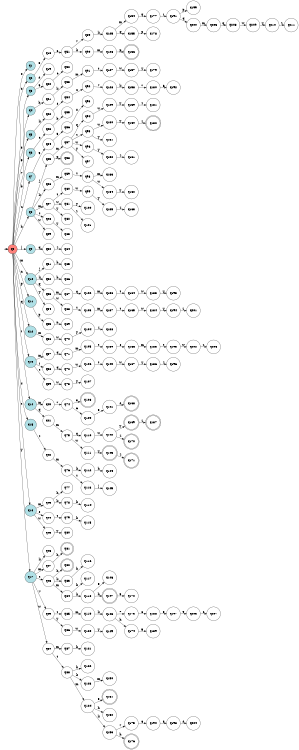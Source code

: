 digraph APTAALF {
__start0 [style = invis, shape = none, label = "", width = 0, height = 0];

rankdir=LR;
size="8,5";

s0 [style="filled", color="black", fillcolor="#ff817b" shape="circle", label="q0"];
s1 [style="filled", color="black", fillcolor="powderblue" shape="circle", label="q1"];
s2 [style="filled", color="black", fillcolor="powderblue" shape="circle", label="q2"];
s3 [style="filled", color="black", fillcolor="powderblue" shape="circle", label="q3"];
s4 [style="filled", color="black", fillcolor="powderblue" shape="circle", label="q4"];
s5 [style="filled", color="black", fillcolor="powderblue" shape="circle", label="q5"];
s6 [style="filled", color="black", fillcolor="powderblue" shape="circle", label="q6"];
s7 [style="filled", color="black", fillcolor="powderblue" shape="circle", label="q7"];
s8 [style="filled", color="black", fillcolor="powderblue" shape="circle", label="q8"];
s9 [style="filled", color="black", fillcolor="powderblue" shape="circle", label="q9"];
s10 [style="filled", color="black", fillcolor="powderblue" shape="circle", label="q10"];
s11 [style="filled", color="black", fillcolor="powderblue" shape="circle", label="q11"];
s12 [style="filled", color="black", fillcolor="powderblue" shape="circle", label="q12"];
s13 [style="filled", color="black", fillcolor="powderblue" shape="circle", label="q13"];
s14 [style="filled", color="black", fillcolor="powderblue" shape="circle", label="q14"];
s15 [style="filled", color="black", fillcolor="powderblue" shape="circle", label="q15"];
s16 [style="filled", color="black", fillcolor="powderblue" shape="circle", label="q16"];
s17 [style="filled", color="black", fillcolor="powderblue" shape="circle", label="q17"];
s18 [style="filled", color="black", fillcolor="white" shape="circle", label="q18"];
s19 [style="filled", color="black", fillcolor="white" shape="circle", label="q19"];
s20 [style="filled", color="black", fillcolor="white" shape="circle", label="q20"];
s21 [style="filled", color="black", fillcolor="white" shape="circle", label="q21"];
s22 [style="filled", color="black", fillcolor="white" shape="circle", label="q22"];
s23 [style="filled", color="black", fillcolor="white" shape="circle", label="q23"];
s24 [style="filled", color="black", fillcolor="white" shape="circle", label="q24"];
s25 [style="filled", color="black", fillcolor="white" shape="circle", label="q25"];
s26 [style="filled", color="black", fillcolor="white" shape="circle", label="q26"];
s27 [style="filled", color="black", fillcolor="white" shape="circle", label="q27"];
s28 [style="filled", color="black", fillcolor="white" shape="circle", label="q28"];
s29 [style="filled", color="black", fillcolor="white" shape="circle", label="q29"];
s30 [style="filled", color="black", fillcolor="white" shape="circle", label="q30"];
s31 [style="filled", color="black", fillcolor="white" shape="circle", label="q31"];
s32 [style="filled", color="black", fillcolor="white" shape="circle", label="q32"];
s33 [style="filled", color="black", fillcolor="white" shape="circle", label="q33"];
s34 [style="filled", color="black", fillcolor="white" shape="circle", label="q34"];
s35 [style="filled", color="black", fillcolor="white" shape="circle", label="q35"];
s36 [style="filled", color="black", fillcolor="white" shape="circle", label="q36"];
s37 [style="filled", color="black", fillcolor="white" shape="circle", label="q37"];
s38 [style="filled", color="black", fillcolor="white" shape="circle", label="q38"];
s39 [style="filled", color="black", fillcolor="white" shape="circle", label="q39"];
s40 [style="filled", color="black", fillcolor="white" shape="circle", label="q40"];
s41 [style="filled", color="black", fillcolor="white" shape="circle", label="q41"];
s42 [style="filled", color="black", fillcolor="white" shape="circle", label="q42"];
s43 [style="filled", color="black", fillcolor="white" shape="circle", label="q43"];
s44 [style="filled", color="black", fillcolor="white" shape="circle", label="q44"];
s45 [style="filled", color="black", fillcolor="white" shape="circle", label="q45"];
s46 [style="filled", color="black", fillcolor="white" shape="circle", label="q46"];
s47 [style="filled", color="black", fillcolor="white" shape="circle", label="q47"];
s48 [style="filled", color="black", fillcolor="white" shape="circle", label="q48"];
s49 [style="filled", color="black", fillcolor="white" shape="circle", label="q49"];
s50 [style="filled", color="black", fillcolor="white" shape="circle", label="q50"];
s51 [style="filled", color="black", fillcolor="white" shape="circle", label="q51"];
s52 [style="filled", color="black", fillcolor="white" shape="circle", label="q52"];
s53 [style="filled", color="black", fillcolor="white" shape="circle", label="q53"];
s54 [style="filled", color="black", fillcolor="white" shape="circle", label="q54"];
s55 [style="filled", color="black", fillcolor="white" shape="circle", label="q55"];
s56 [style="filled", color="black", fillcolor="white" shape="circle", label="q56"];
s57 [style="filled", color="black", fillcolor="white" shape="circle", label="q57"];
s58 [style="rounded,filled", color="black", fillcolor="white" shape="doublecircle", label="q58"];
s59 [style="filled", color="black", fillcolor="white" shape="circle", label="q59"];
s60 [style="filled", color="black", fillcolor="white" shape="circle", label="q60"];
s61 [style="filled", color="black", fillcolor="white" shape="circle", label="q61"];
s62 [style="filled", color="black", fillcolor="white" shape="circle", label="q62"];
s63 [style="filled", color="black", fillcolor="white" shape="circle", label="q63"];
s64 [style="filled", color="black", fillcolor="white" shape="circle", label="q64"];
s65 [style="filled", color="black", fillcolor="white" shape="circle", label="q65"];
s66 [style="filled", color="black", fillcolor="white" shape="circle", label="q66"];
s67 [style="filled", color="black", fillcolor="white" shape="circle", label="q67"];
s68 [style="filled", color="black", fillcolor="white" shape="circle", label="q68"];
s69 [style="filled", color="black", fillcolor="white" shape="circle", label="q69"];
s70 [style="filled", color="black", fillcolor="white" shape="circle", label="q70"];
s71 [style="filled", color="black", fillcolor="white" shape="circle", label="q71"];
s72 [style="filled", color="black", fillcolor="white" shape="circle", label="q72"];
s73 [style="filled", color="black", fillcolor="white" shape="circle", label="q73"];
s74 [style="filled", color="black", fillcolor="white" shape="circle", label="q74"];
s75 [style="filled", color="black", fillcolor="white" shape="circle", label="q75"];
s76 [style="filled", color="black", fillcolor="white" shape="circle", label="q76"];
s77 [style="filled", color="black", fillcolor="white" shape="circle", label="q77"];
s78 [style="filled", color="black", fillcolor="white" shape="circle", label="q78"];
s79 [style="filled", color="black", fillcolor="white" shape="circle", label="q79"];
s80 [style="filled", color="black", fillcolor="white" shape="circle", label="q80"];
s81 [style="rounded,filled", color="black", fillcolor="white" shape="doublecircle", label="q81"];
s82 [style="rounded,filled", color="black", fillcolor="white" shape="doublecircle", label="q82"];
s83 [style="filled", color="black", fillcolor="white" shape="circle", label="q83"];
s84 [style="filled", color="black", fillcolor="white" shape="circle", label="q84"];
s85 [style="filled", color="black", fillcolor="white" shape="circle", label="q85"];
s86 [style="filled", color="black", fillcolor="white" shape="circle", label="q86"];
s87 [style="filled", color="black", fillcolor="white" shape="circle", label="q87"];
s88 [style="filled", color="black", fillcolor="white" shape="circle", label="q88"];
s89 [style="filled", color="black", fillcolor="white" shape="circle", label="q89"];
s90 [style="filled", color="black", fillcolor="white" shape="circle", label="q90"];
s91 [style="filled", color="black", fillcolor="white" shape="circle", label="q91"];
s92 [style="filled", color="black", fillcolor="white" shape="circle", label="q92"];
s93 [style="filled", color="black", fillcolor="white" shape="circle", label="q93"];
s94 [style="filled", color="black", fillcolor="white" shape="circle", label="q94"];
s95 [style="filled", color="black", fillcolor="white" shape="circle", label="q95"];
s96 [style="filled", color="black", fillcolor="white" shape="circle", label="q96"];
s97 [style="filled", color="black", fillcolor="white" shape="circle", label="q97"];
s98 [style="filled", color="black", fillcolor="white" shape="circle", label="q98"];
s99 [style="filled", color="black", fillcolor="white" shape="circle", label="q99"];
s100 [style="filled", color="black", fillcolor="white" shape="circle", label="q100"];
s101 [style="filled", color="black", fillcolor="white" shape="circle", label="q101"];
s102 [style="filled", color="black", fillcolor="white" shape="circle", label="q102"];
s103 [style="filled", color="black", fillcolor="white" shape="circle", label="q103"];
s104 [style="filled", color="black", fillcolor="white" shape="circle", label="q104"];
s105 [style="filled", color="black", fillcolor="white" shape="circle", label="q105"];
s106 [style="filled", color="black", fillcolor="white" shape="circle", label="q106"];
s107 [style="filled", color="black", fillcolor="white" shape="circle", label="q107"];
s108 [style="rounded,filled", color="black", fillcolor="white" shape="doublecircle", label="q108"];
s109 [style="filled", color="black", fillcolor="white" shape="circle", label="q109"];
s110 [style="filled", color="black", fillcolor="white" shape="circle", label="q110"];
s111 [style="filled", color="black", fillcolor="white" shape="circle", label="q111"];
s112 [style="filled", color="black", fillcolor="white" shape="circle", label="q112"];
s113 [style="filled", color="black", fillcolor="white" shape="circle", label="q113"];
s114 [style="filled", color="black", fillcolor="white" shape="circle", label="q114"];
s115 [style="filled", color="black", fillcolor="white" shape="circle", label="q115"];
s116 [style="filled", color="black", fillcolor="white" shape="circle", label="q116"];
s117 [style="filled", color="black", fillcolor="white" shape="circle", label="q117"];
s118 [style="filled", color="black", fillcolor="white" shape="circle", label="q118"];
s119 [style="filled", color="black", fillcolor="white" shape="circle", label="q119"];
s120 [style="filled", color="black", fillcolor="white" shape="circle", label="q120"];
s121 [style="filled", color="black", fillcolor="white" shape="circle", label="q121"];
s122 [style="filled", color="black", fillcolor="white" shape="circle", label="q122"];
s123 [style="filled", color="black", fillcolor="white" shape="circle", label="q123"];
s124 [style="filled", color="black", fillcolor="white" shape="circle", label="q124"];
s125 [style="filled", color="black", fillcolor="white" shape="circle", label="q125"];
s126 [style="filled", color="black", fillcolor="white" shape="circle", label="q126"];
s127 [style="filled", color="black", fillcolor="white" shape="circle", label="q127"];
s128 [style="filled", color="black", fillcolor="white" shape="circle", label="q128"];
s129 [style="filled", color="black", fillcolor="white" shape="circle", label="q129"];
s130 [style="filled", color="black", fillcolor="white" shape="circle", label="q130"];
s131 [style="filled", color="black", fillcolor="white" shape="circle", label="q131"];
s132 [style="filled", color="black", fillcolor="white" shape="circle", label="q132"];
s133 [style="filled", color="black", fillcolor="white" shape="circle", label="q133"];
s134 [style="filled", color="black", fillcolor="white" shape="circle", label="q134"];
s135 [style="filled", color="black", fillcolor="white" shape="circle", label="q135"];
s136 [style="filled", color="black", fillcolor="white" shape="circle", label="q136"];
s137 [style="filled", color="black", fillcolor="white" shape="circle", label="q137"];
s138 [style="filled", color="black", fillcolor="white" shape="circle", label="q138"];
s139 [style="filled", color="black", fillcolor="white" shape="circle", label="q139"];
s140 [style="filled", color="black", fillcolor="white" shape="circle", label="q140"];
s141 [style="filled", color="black", fillcolor="white" shape="circle", label="q141"];
s142 [style="filled", color="black", fillcolor="white" shape="circle", label="q142"];
s143 [style="rounded,filled", color="black", fillcolor="white" shape="doublecircle", label="q143"];
s144 [style="filled", color="black", fillcolor="white" shape="circle", label="q144"];
s145 [style="filled", color="black", fillcolor="white" shape="circle", label="q145"];
s146 [style="filled", color="black", fillcolor="white" shape="circle", label="q146"];
s147 [style="rounded,filled", color="black", fillcolor="white" shape="doublecircle", label="q147"];
s148 [style="filled", color="black", fillcolor="white" shape="circle", label="q148"];
s149 [style="filled", color="black", fillcolor="white" shape="circle", label="q149"];
s150 [style="filled", color="black", fillcolor="white" shape="circle", label="q150"];
s151 [style="rounded,filled", color="black", fillcolor="white" shape="doublecircle", label="q151"];
s152 [style="filled", color="black", fillcolor="white" shape="circle", label="q152"];
s153 [style="filled", color="black", fillcolor="white" shape="circle", label="q153"];
s154 [style="filled", color="black", fillcolor="white" shape="circle", label="q154"];
s155 [style="filled", color="black", fillcolor="white" shape="circle", label="q155"];
s156 [style="rounded,filled", color="black", fillcolor="white" shape="doublecircle", label="q156"];
s157 [style="filled", color="black", fillcolor="white" shape="circle", label="q157"];
s158 [style="filled", color="black", fillcolor="white" shape="circle", label="q158"];
s159 [style="filled", color="black", fillcolor="white" shape="circle", label="q159"];
s160 [style="filled", color="black", fillcolor="white" shape="circle", label="q160"];
s161 [style="filled", color="black", fillcolor="white" shape="circle", label="q161"];
s162 [style="filled", color="black", fillcolor="white" shape="circle", label="q162"];
s163 [style="filled", color="black", fillcolor="white" shape="circle", label="q163"];
s164 [style="filled", color="black", fillcolor="white" shape="circle", label="q164"];
s165 [style="filled", color="black", fillcolor="white" shape="circle", label="q165"];
s166 [style="filled", color="black", fillcolor="white" shape="circle", label="q166"];
s167 [style="filled", color="black", fillcolor="white" shape="circle", label="q167"];
s168 [style="rounded,filled", color="black", fillcolor="white" shape="doublecircle", label="q168"];
s169 [style="rounded,filled", color="black", fillcolor="white" shape="doublecircle", label="q169"];
s170 [style="rounded,filled", color="black", fillcolor="white" shape="doublecircle", label="q170"];
s171 [style="rounded,filled", color="black", fillcolor="white" shape="doublecircle", label="q171"];
s172 [style="filled", color="black", fillcolor="white" shape="circle", label="q172"];
s173 [style="filled", color="black", fillcolor="white" shape="circle", label="q173"];
s174 [style="filled", color="black", fillcolor="white" shape="circle", label="q174"];
s175 [style="filled", color="black", fillcolor="white" shape="circle", label="q175"];
s176 [style="rounded,filled", color="black", fillcolor="white" shape="doublecircle", label="q176"];
s177 [style="filled", color="black", fillcolor="white" shape="circle", label="q177"];
s178 [style="filled", color="black", fillcolor="white" shape="circle", label="q178"];
s179 [style="filled", color="black", fillcolor="white" shape="circle", label="q179"];
s180 [style="filled", color="black", fillcolor="white" shape="circle", label="q180"];
s181 [style="filled", color="black", fillcolor="white" shape="circle", label="q181"];
s182 [style="rounded,filled", color="black", fillcolor="white" shape="doublecircle", label="q182"];
s183 [style="filled", color="black", fillcolor="white" shape="circle", label="q183"];
s184 [style="filled", color="black", fillcolor="white" shape="circle", label="q184"];
s185 [style="filled", color="black", fillcolor="white" shape="circle", label="q185"];
s186 [style="filled", color="black", fillcolor="white" shape="circle", label="q186"];
s187 [style="rounded,filled", color="black", fillcolor="white" shape="doublecircle", label="q187"];
s188 [style="filled", color="black", fillcolor="white" shape="circle", label="q188"];
s189 [style="filled", color="black", fillcolor="white" shape="circle", label="q189"];
s190 [style="filled", color="black", fillcolor="white" shape="circle", label="q190"];
s191 [style="filled", color="black", fillcolor="white" shape="circle", label="q191"];
s192 [style="filled", color="black", fillcolor="white" shape="circle", label="q192"];
s193 [style="filled", color="black", fillcolor="white" shape="circle", label="q193"];
s194 [style="filled", color="black", fillcolor="white" shape="circle", label="q194"];
s195 [style="filled", color="black", fillcolor="white" shape="circle", label="q195"];
s196 [style="filled", color="black", fillcolor="white" shape="circle", label="q196"];
s197 [style="filled", color="black", fillcolor="white" shape="circle", label="q197"];
s198 [style="filled", color="black", fillcolor="white" shape="circle", label="q198"];
s199 [style="filled", color="black", fillcolor="white" shape="circle", label="q199"];
s200 [style="filled", color="black", fillcolor="white" shape="circle", label="q200"];
s201 [style="filled", color="black", fillcolor="white" shape="circle", label="q201"];
s202 [style="filled", color="black", fillcolor="white" shape="circle", label="q202"];
s203 [style="filled", color="black", fillcolor="white" shape="circle", label="q203"];
s204 [style="filled", color="black", fillcolor="white" shape="circle", label="q204"];
s205 [style="filled", color="black", fillcolor="white" shape="circle", label="q205"];
s206 [style="filled", color="black", fillcolor="white" shape="circle", label="q206"];
s207 [style="filled", color="black", fillcolor="white" shape="circle", label="q207"];
s208 [style="filled", color="black", fillcolor="white" shape="circle", label="q208"];
s209 [style="filled", color="black", fillcolor="white" shape="circle", label="q209"];
s210 [style="filled", color="black", fillcolor="white" shape="circle", label="q210"];
s211 [style="filled", color="black", fillcolor="white" shape="circle", label="q211"];
subgraph cluster_main { 
	graph [pad=".75", ranksep="0.15", nodesep="0.15"];
	 style=invis; 
	__start0 -> s0 [penwidth=2];
}
s0 -> s1 [label="0"];
s0 -> s2 [label="2"];
s0 -> s3 [label="3"];
s0 -> s4 [label="5"];
s0 -> s5 [label="7"];
s0 -> s6 [label="b"];
s0 -> s7 [label="c"];
s0 -> s8 [label="h"];
s0 -> s9 [label="j"];
s0 -> s10 [label="m"];
s0 -> s11 [label="n"];
s0 -> s12 [label="p"];
s0 -> s13 [label="q"];
s0 -> s14 [label="r"];
s0 -> s15 [label="s"];
s0 -> s16 [label="t"];
s0 -> s17 [label="y"];
s2 -> s18 [label="3"];
s3 -> s19 [label="2"];
s3 -> s20 [label="9"];
s4 -> s21 [label="h"];
s5 -> s22 [label="k"];
s6 -> s23 [label="c"];
s7 -> s24 [label="9"];
s8 -> s25 [label="j"];
s8 -> s26 [label="k"];
s8 -> s27 [label="m"];
s8 -> s28 [label="t"];
s8 -> s29 [label="w"];
s9 -> s30 [label="q"];
s10 -> s31 [label="j"];
s10 -> s32 [label="k"];
s10 -> s33 [label="q"];
s10 -> s34 [label="y"];
s11 -> s35 [label="p"];
s12 -> s36 [label="m"];
s13 -> s37 [label="m"];
s13 -> s38 [label="r"];
s13 -> s39 [label="t"];
s14 -> s40 [label="m"];
s14 -> s41 [label="q"];
s15 -> s42 [label="t"];
s16 -> s43 [label="m"];
s16 -> s44 [label="s"];
s16 -> s45 [label="w"];
s17 -> s46 [label="k"];
s17 -> s47 [label="m"];
s17 -> s48 [label="t"];
s17 -> s49 [label="v"];
s17 -> s50 [label="w"];
s18 -> s51 [label="6"];
s20 -> s52 [label="c"];
s21 -> s53 [label="k"];
s22 -> s54 [label="s"];
s23 -> s55 [label="b"];
s24 -> s56 [label="3"];
s25 -> s57 [label="m"];
s25 -> s58 [label="p"];
s26 -> s59 [label="m"];
s27 -> s60 [label="t"];
s27 -> s61 [label="w"];
s27 -> s62 [label="y"];
s28 -> s63 [label="y"];
s30 -> s64 [label="z"];
s31 -> s65 [label="h"];
s32 -> s66 [label="h"];
s33 -> s67 [label="m"];
s33 -> s68 [label="w"];
s35 -> s69 [label="n"];
s36 -> s70 [label="w"];
s37 -> s71 [label="q"];
s38 -> s72 [label="q"];
s39 -> s73 [label="w"];
s40 -> s74 [label="7"];
s41 -> s75 [label="m"];
s42 -> s76 [label="m"];
s43 -> s77 [label="h"];
s43 -> s78 [label="k"];
s44 -> s79 [label="t"];
s45 -> s80 [label="y"];
s47 -> s81 [label="h"];
s48 -> s82 [label="h"];
s48 -> s83 [label="k"];
s48 -> s84 [label="m"];
s49 -> s85 [label="t"];
s49 -> s86 [label="y"];
s50 -> s87 [label="m"];
s50 -> s88 [label="t"];
s51 -> s89 [label="7"];
s51 -> s90 [label="k"];
s53 -> s91 [label="m"];
s54 -> s92 [label="u"];
s56 -> s93 [label="2"];
s57 -> s94 [label="q"];
s57 -> s95 [label="t"];
s57 -> s96 [label="w"];
s57 -> s97 [label="y"];
s59 -> s98 [label="t"];
s60 -> s99 [label="w"];
s61 -> s100 [label="y"];
s61 -> s101 [label="z"];
s67 -> s102 [label="q"];
s68 -> s103 [label="t"];
s70 -> s104 [label="y"];
s71 -> s105 [label="m"];
s72 -> s106 [label="w"];
s73 -> s107 [label="y"];
s74 -> s108 [label="3"];
s74 -> s109 [label="6"];
s75 -> s110 [label="q"];
s75 -> s111 [label="w"];
s76 -> s112 [label="k"];
s76 -> s113 [label="t"];
s78 -> s114 [label="h"];
s79 -> s115 [label="h"];
s83 -> s116 [label="h"];
s84 -> s117 [label="h"];
s84 -> s118 [label="k"];
s85 -> s119 [label="m"];
s86 -> s120 [label="w"];
s87 -> s121 [label="h"];
s88 -> s122 [label="h"];
s88 -> s123 [label="k"];
s88 -> s124 [label="m"];
s89 -> s125 [label="k"];
s90 -> s126 [label="m"];
s91 -> s127 [label="t"];
s92 -> s128 [label="7"];
s94 -> s129 [label="w"];
s95 -> s130 [label="w"];
s95 -> s131 [label="y"];
s96 -> s132 [label="y"];
s98 -> s133 [label="m"];
s98 -> s134 [label="w"];
s99 -> s135 [label="y"];
s102 -> s136 [label="m"];
s103 -> s137 [label="m"];
s104 -> s138 [label="z"];
s105 -> s139 [label="t"];
s106 -> s140 [label="t"];
s109 -> s141 [label="3"];
s110 -> s142 [label="w"];
s111 -> s143 [label="y"];
s112 -> s144 [label="h"];
s113 -> s145 [label="j"];
s118 -> s146 [label="5"];
s118 -> s147 [label="h"];
s119 -> s148 [label="k"];
s120 -> s149 [label="y"];
s123 -> s150 [label="m"];
s124 -> s151 [label="3"];
s124 -> s152 [label="h"];
s124 -> s153 [label="k"];
s125 -> s154 [label="m"];
s125 -> s155 [label="q"];
s126 -> s156 [label="p"];
s127 -> s157 [label="w"];
s128 -> s158 [label="k"];
s129 -> s159 [label="y"];
s130 -> s160 [label="y"];
s132 -> s161 [label="z"];
s134 -> s162 [label="y"];
s135 -> s163 [label="z"];
s136 -> s164 [label="t"];
s137 -> s165 [label="t"];
s139 -> s166 [label="s"];
s140 -> s167 [label="w"];
s141 -> s168 [label="2"];
s142 -> s169 [label="y"];
s142 -> s170 [label="z"];
s143 -> s171 [label="z"];
s147 -> s172 [label="5"];
s148 -> s173 [label="7"];
s148 -> s174 [label="h"];
s153 -> s175 [label="7"];
s153 -> s176 [label="h"];
s154 -> s177 [label="q"];
s155 -> s178 [label="p"];
s157 -> s179 [label="y"];
s158 -> s180 [label="7"];
s159 -> s181 [label="z"];
s160 -> s182 [label="z"];
s164 -> s183 [label="w"];
s165 -> s184 [label="w"];
s166 -> s185 [label="m"];
s167 -> s186 [label="y"];
s169 -> s187 [label="z"];
s173 -> s188 [label="6"];
s174 -> s189 [label="5"];
s175 -> s190 [label="6"];
s177 -> s191 [label="r"];
s180 -> s192 [label="6"];
s183 -> s193 [label="y"];
s184 -> s194 [label="y"];
s185 -> s195 [label="t"];
s186 -> s196 [label="z"];
s188 -> s197 [label="3"];
s190 -> s198 [label="3"];
s191 -> s199 [label="p"];
s191 -> s200 [label="q"];
s194 -> s201 [label="z"];
s195 -> s202 [label="w"];
s197 -> s203 [label="9"];
s198 -> s204 [label="2"];
s200 -> s205 [label="m"];
s202 -> s206 [label="z"];
s203 -> s207 [label="c"];
s205 -> s208 [label="q"];
s208 -> s209 [label="w"];
s209 -> s210 [label="y"];
s210 -> s211 [label="z"];

}